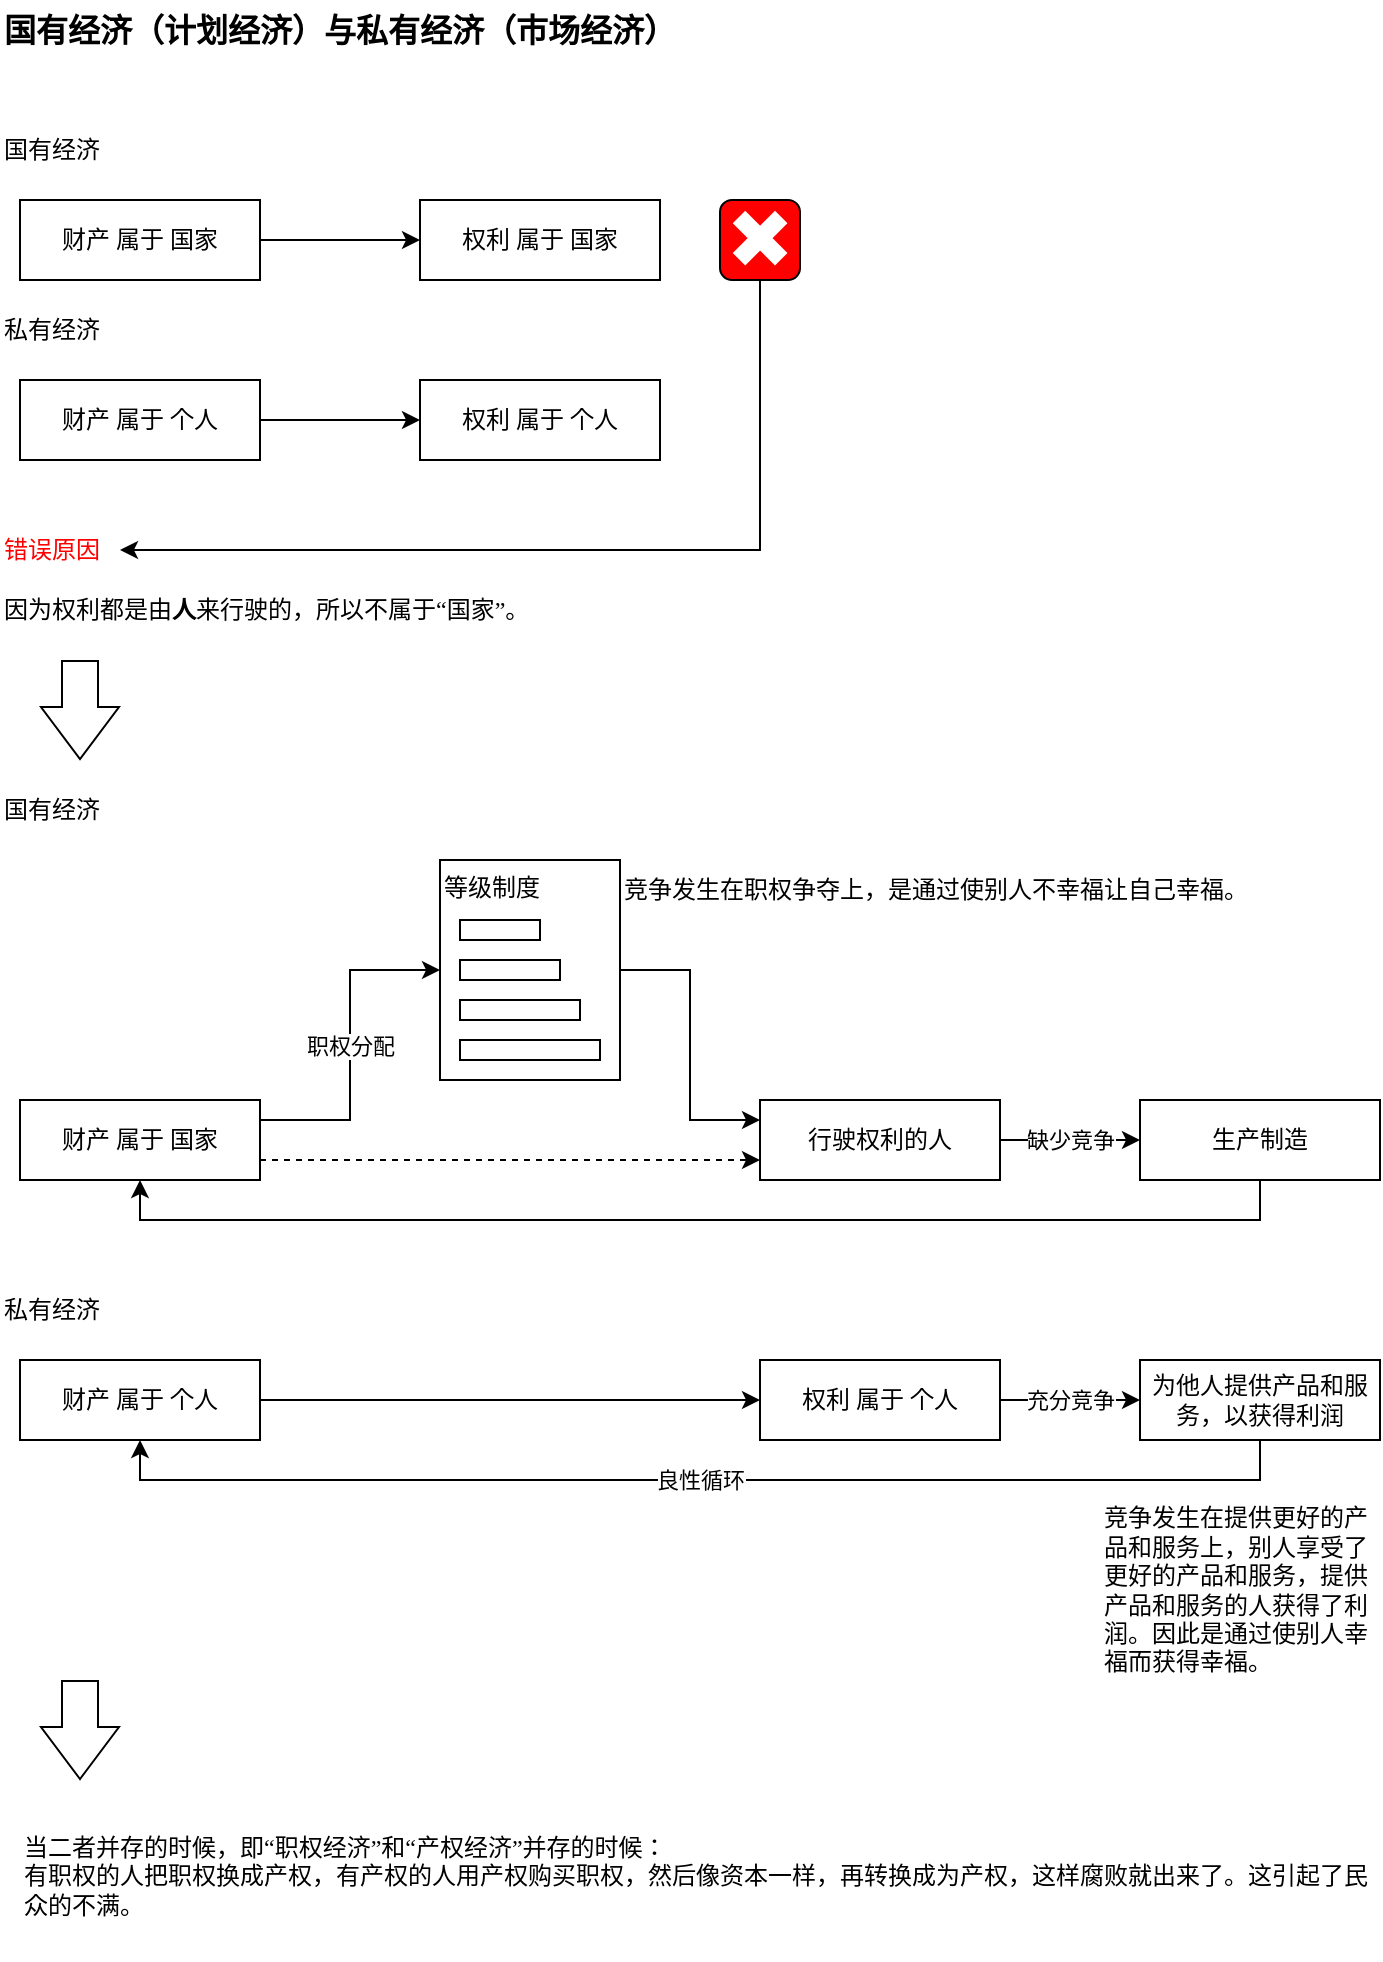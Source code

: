 <mxfile version="23.0.2" type="device">
  <diagram name="第 1 页" id="DCriRjpEGP8i9tSiKB7A">
    <mxGraphModel dx="1421" dy="832" grid="1" gridSize="10" guides="1" tooltips="1" connect="1" arrows="1" fold="1" page="1" pageScale="1" pageWidth="827" pageHeight="1169" math="0" shadow="0">
      <root>
        <mxCell id="0" />
        <mxCell id="1" parent="0" />
        <mxCell id="Kwiq6CxNi0ey5_Dh8gb_-41" style="edgeStyle=orthogonalEdgeStyle;rounded=0;orthogonalLoop=1;jettySize=auto;html=1;exitX=1;exitY=0.5;exitDx=0;exitDy=0;entryX=0;entryY=0.25;entryDx=0;entryDy=0;" edge="1" parent="1" source="Kwiq6CxNi0ey5_Dh8gb_-39" target="Kwiq6CxNi0ey5_Dh8gb_-40">
          <mxGeometry relative="1" as="geometry" />
        </mxCell>
        <mxCell id="Kwiq6CxNi0ey5_Dh8gb_-39" value="等级制度" style="rounded=0;whiteSpace=wrap;html=1;fontFamily=思源宋体;align=left;verticalAlign=top;" vertex="1" parent="1">
          <mxGeometry x="240" y="440" width="90" height="110" as="geometry" />
        </mxCell>
        <mxCell id="Kwiq6CxNi0ey5_Dh8gb_-1" value="&lt;font style=&quot;font-size: 16px;&quot; face=&quot;思源宋体&quot;&gt;&lt;b&gt;国有经济（计划经济）与私有经济（市场经济）&lt;/b&gt;&lt;/font&gt;" style="text;html=1;strokeColor=none;fillColor=none;align=center;verticalAlign=middle;whiteSpace=wrap;rounded=0;" vertex="1" parent="1">
          <mxGeometry x="20" y="10" width="340" height="30" as="geometry" />
        </mxCell>
        <mxCell id="Kwiq6CxNi0ey5_Dh8gb_-2" value="国有经济" style="text;html=1;strokeColor=none;fillColor=none;align=left;verticalAlign=middle;whiteSpace=wrap;rounded=0;fontFamily=思源宋体;" vertex="1" parent="1">
          <mxGeometry x="20" y="70" width="170" height="30" as="geometry" />
        </mxCell>
        <mxCell id="Kwiq6CxNi0ey5_Dh8gb_-3" value="私有经济" style="text;html=1;strokeColor=none;fillColor=none;align=left;verticalAlign=middle;whiteSpace=wrap;rounded=0;fontFamily=思源宋体;" vertex="1" parent="1">
          <mxGeometry x="20" y="160" width="170" height="30" as="geometry" />
        </mxCell>
        <mxCell id="Kwiq6CxNi0ey5_Dh8gb_-6" value="" style="edgeStyle=orthogonalEdgeStyle;rounded=0;orthogonalLoop=1;jettySize=auto;html=1;" edge="1" parent="1" source="Kwiq6CxNi0ey5_Dh8gb_-4" target="Kwiq6CxNi0ey5_Dh8gb_-5">
          <mxGeometry relative="1" as="geometry" />
        </mxCell>
        <mxCell id="Kwiq6CxNi0ey5_Dh8gb_-4" value="财产 属于 个人" style="rounded=0;whiteSpace=wrap;html=1;fontFamily=思源宋体;" vertex="1" parent="1">
          <mxGeometry x="30" y="200" width="120" height="40" as="geometry" />
        </mxCell>
        <mxCell id="Kwiq6CxNi0ey5_Dh8gb_-5" value="权利 属于 个人" style="rounded=0;whiteSpace=wrap;html=1;fontFamily=思源宋体;" vertex="1" parent="1">
          <mxGeometry x="230" y="200" width="120" height="40" as="geometry" />
        </mxCell>
        <mxCell id="Kwiq6CxNi0ey5_Dh8gb_-7" value="" style="edgeStyle=orthogonalEdgeStyle;rounded=0;orthogonalLoop=1;jettySize=auto;html=1;" edge="1" parent="1" source="Kwiq6CxNi0ey5_Dh8gb_-8" target="Kwiq6CxNi0ey5_Dh8gb_-9">
          <mxGeometry relative="1" as="geometry" />
        </mxCell>
        <mxCell id="Kwiq6CxNi0ey5_Dh8gb_-8" value="财产 属于 国家" style="rounded=0;whiteSpace=wrap;html=1;fontFamily=思源宋体;" vertex="1" parent="1">
          <mxGeometry x="30" y="110" width="120" height="40" as="geometry" />
        </mxCell>
        <mxCell id="Kwiq6CxNi0ey5_Dh8gb_-9" value="权利 属于 国家" style="rounded=0;whiteSpace=wrap;html=1;fontFamily=思源宋体;" vertex="1" parent="1">
          <mxGeometry x="230" y="110" width="120" height="40" as="geometry" />
        </mxCell>
        <mxCell id="Kwiq6CxNi0ey5_Dh8gb_-15" style="edgeStyle=orthogonalEdgeStyle;rounded=0;orthogonalLoop=1;jettySize=auto;html=1;exitX=0.5;exitY=1;exitDx=0;exitDy=0;entryX=1;entryY=0.5;entryDx=0;entryDy=0;" edge="1" parent="1" source="Kwiq6CxNi0ey5_Dh8gb_-11" target="Kwiq6CxNi0ey5_Dh8gb_-13">
          <mxGeometry relative="1" as="geometry" />
        </mxCell>
        <mxCell id="Kwiq6CxNi0ey5_Dh8gb_-11" value="✖" style="rounded=1;whiteSpace=wrap;html=1;fontSize=41;fontColor=#ffffff;labelBackgroundColor=none;fillColor=#ff0000;" vertex="1" parent="1">
          <mxGeometry x="380" y="110" width="40" height="40" as="geometry" />
        </mxCell>
        <mxCell id="Kwiq6CxNi0ey5_Dh8gb_-13" value="&lt;font style=&quot;font-weight: normal;&quot; face=&quot;思源宋体 Heavy&quot;&gt;错误原因&lt;/font&gt;" style="text;html=1;strokeColor=none;fillColor=none;align=left;verticalAlign=middle;whiteSpace=wrap;rounded=0;fontFamily=思源宋体 Heavy;fontStyle=1;fontColor=#ff0000;" vertex="1" parent="1">
          <mxGeometry x="20" y="270" width="60" height="30" as="geometry" />
        </mxCell>
        <mxCell id="Kwiq6CxNi0ey5_Dh8gb_-14" value="因为权利都是由&lt;b&gt;&lt;font face=&quot;思源宋体 Heavy&quot;&gt;人&lt;/font&gt;&lt;/b&gt;来行驶的，所以不属于“国家”。" style="text;html=1;strokeColor=none;fillColor=none;align=left;verticalAlign=middle;whiteSpace=wrap;rounded=0;fontFamily=思源宋体;" vertex="1" parent="1">
          <mxGeometry x="20" y="300" width="380" height="30" as="geometry" />
        </mxCell>
        <mxCell id="Kwiq6CxNi0ey5_Dh8gb_-24" value="国有经济" style="text;html=1;strokeColor=none;fillColor=none;align=left;verticalAlign=middle;whiteSpace=wrap;rounded=0;fontFamily=思源宋体;" vertex="1" parent="1">
          <mxGeometry x="20" y="400" width="170" height="30" as="geometry" />
        </mxCell>
        <mxCell id="Kwiq6CxNi0ey5_Dh8gb_-25" value="私有经济" style="text;html=1;strokeColor=none;fillColor=none;align=left;verticalAlign=middle;whiteSpace=wrap;rounded=0;fontFamily=思源宋体;" vertex="1" parent="1">
          <mxGeometry x="20" y="650" width="170" height="30" as="geometry" />
        </mxCell>
        <mxCell id="Kwiq6CxNi0ey5_Dh8gb_-26" value="" style="edgeStyle=orthogonalEdgeStyle;rounded=0;orthogonalLoop=1;jettySize=auto;html=1;" edge="1" parent="1" source="Kwiq6CxNi0ey5_Dh8gb_-27" target="Kwiq6CxNi0ey5_Dh8gb_-28">
          <mxGeometry relative="1" as="geometry" />
        </mxCell>
        <mxCell id="Kwiq6CxNi0ey5_Dh8gb_-27" value="财产 属于 个人" style="rounded=0;whiteSpace=wrap;html=1;fontFamily=思源宋体;" vertex="1" parent="1">
          <mxGeometry x="30" y="690" width="120" height="40" as="geometry" />
        </mxCell>
        <mxCell id="Kwiq6CxNi0ey5_Dh8gb_-47" value="充分竞争" style="edgeStyle=orthogonalEdgeStyle;rounded=0;orthogonalLoop=1;jettySize=auto;html=1;exitX=1;exitY=0.5;exitDx=0;exitDy=0;" edge="1" parent="1" source="Kwiq6CxNi0ey5_Dh8gb_-28" target="Kwiq6CxNi0ey5_Dh8gb_-44">
          <mxGeometry relative="1" as="geometry" />
        </mxCell>
        <mxCell id="Kwiq6CxNi0ey5_Dh8gb_-28" value="权利 属于 个人" style="rounded=0;whiteSpace=wrap;html=1;fontFamily=思源宋体;" vertex="1" parent="1">
          <mxGeometry x="400" y="690" width="120" height="40" as="geometry" />
        </mxCell>
        <mxCell id="Kwiq6CxNi0ey5_Dh8gb_-29" value="职权分配" style="edgeStyle=orthogonalEdgeStyle;rounded=0;orthogonalLoop=1;jettySize=auto;html=1;entryX=0;entryY=0.5;entryDx=0;entryDy=0;exitX=1;exitY=0.25;exitDx=0;exitDy=0;fontFamily=思源宋体;" edge="1" parent="1" source="Kwiq6CxNi0ey5_Dh8gb_-30" target="Kwiq6CxNi0ey5_Dh8gb_-39">
          <mxGeometry relative="1" as="geometry">
            <mxPoint x="200" y="440" as="targetPoint" />
          </mxGeometry>
        </mxCell>
        <mxCell id="Kwiq6CxNi0ey5_Dh8gb_-42" style="edgeStyle=orthogonalEdgeStyle;rounded=0;orthogonalLoop=1;jettySize=auto;html=1;exitX=1;exitY=0.75;exitDx=0;exitDy=0;entryX=0;entryY=0.75;entryDx=0;entryDy=0;dashed=1;" edge="1" parent="1" source="Kwiq6CxNi0ey5_Dh8gb_-30" target="Kwiq6CxNi0ey5_Dh8gb_-40">
          <mxGeometry relative="1" as="geometry" />
        </mxCell>
        <mxCell id="Kwiq6CxNi0ey5_Dh8gb_-30" value="财产 属于 国家" style="rounded=0;whiteSpace=wrap;html=1;fontFamily=思源宋体;" vertex="1" parent="1">
          <mxGeometry x="30" y="560" width="120" height="40" as="geometry" />
        </mxCell>
        <mxCell id="Kwiq6CxNi0ey5_Dh8gb_-32" value="" style="rounded=0;whiteSpace=wrap;html=1;fontFamily=思源宋体;container=0;" vertex="1" parent="1">
          <mxGeometry x="250" y="470" width="40" height="10" as="geometry" />
        </mxCell>
        <mxCell id="Kwiq6CxNi0ey5_Dh8gb_-33" value="" style="rounded=0;whiteSpace=wrap;html=1;fontFamily=思源宋体;container=0;" vertex="1" parent="1">
          <mxGeometry x="250" y="490" width="50" height="10" as="geometry" />
        </mxCell>
        <mxCell id="Kwiq6CxNi0ey5_Dh8gb_-34" value="" style="rounded=0;whiteSpace=wrap;html=1;fontFamily=思源宋体;container=0;" vertex="1" parent="1">
          <mxGeometry x="250" y="510" width="60" height="10" as="geometry" />
        </mxCell>
        <mxCell id="Kwiq6CxNi0ey5_Dh8gb_-35" value="" style="rounded=0;whiteSpace=wrap;html=1;fontFamily=思源宋体;container=0;" vertex="1" parent="1">
          <mxGeometry x="250" y="530" width="70" height="10" as="geometry" />
        </mxCell>
        <mxCell id="Kwiq6CxNi0ey5_Dh8gb_-46" value="缺少竞争" style="edgeStyle=orthogonalEdgeStyle;rounded=0;orthogonalLoop=1;jettySize=auto;html=1;exitX=1;exitY=0.5;exitDx=0;exitDy=0;entryX=0;entryY=0.5;entryDx=0;entryDy=0;" edge="1" parent="1" source="Kwiq6CxNi0ey5_Dh8gb_-40" target="Kwiq6CxNi0ey5_Dh8gb_-43">
          <mxGeometry relative="1" as="geometry" />
        </mxCell>
        <mxCell id="Kwiq6CxNi0ey5_Dh8gb_-40" value="行驶权利的人" style="rounded=0;whiteSpace=wrap;html=1;fontFamily=思源宋体;" vertex="1" parent="1">
          <mxGeometry x="400" y="560" width="120" height="40" as="geometry" />
        </mxCell>
        <mxCell id="Kwiq6CxNi0ey5_Dh8gb_-48" style="edgeStyle=orthogonalEdgeStyle;rounded=0;orthogonalLoop=1;jettySize=auto;html=1;exitX=0.5;exitY=1;exitDx=0;exitDy=0;entryX=0.5;entryY=1;entryDx=0;entryDy=0;" edge="1" parent="1" source="Kwiq6CxNi0ey5_Dh8gb_-43" target="Kwiq6CxNi0ey5_Dh8gb_-30">
          <mxGeometry relative="1" as="geometry" />
        </mxCell>
        <mxCell id="Kwiq6CxNi0ey5_Dh8gb_-43" value="生产制造" style="rounded=0;whiteSpace=wrap;html=1;fontFamily=思源宋体;" vertex="1" parent="1">
          <mxGeometry x="590" y="560" width="120" height="40" as="geometry" />
        </mxCell>
        <mxCell id="Kwiq6CxNi0ey5_Dh8gb_-44" value="为他人提供产品和服务，以获得利润" style="rounded=0;whiteSpace=wrap;html=1;fontFamily=思源宋体;" vertex="1" parent="1">
          <mxGeometry x="590" y="690" width="120" height="40" as="geometry" />
        </mxCell>
        <mxCell id="Kwiq6CxNi0ey5_Dh8gb_-45" value="良性循环" style="edgeStyle=orthogonalEdgeStyle;rounded=0;orthogonalLoop=1;jettySize=auto;html=1;exitX=0.5;exitY=1;exitDx=0;exitDy=0;entryX=0.5;entryY=1;entryDx=0;entryDy=0;fontFamily=思源宋体;" edge="1" parent="1" source="Kwiq6CxNi0ey5_Dh8gb_-44" target="Kwiq6CxNi0ey5_Dh8gb_-27">
          <mxGeometry relative="1" as="geometry" />
        </mxCell>
        <mxCell id="Kwiq6CxNi0ey5_Dh8gb_-49" value="竞争发生在职权争夺上，是通过使别人不幸福让自己幸福。" style="text;html=1;strokeColor=none;fillColor=none;align=left;verticalAlign=middle;whiteSpace=wrap;rounded=0;fontFamily=思源宋体;" vertex="1" parent="1">
          <mxGeometry x="330" y="440" width="380" height="30" as="geometry" />
        </mxCell>
        <mxCell id="Kwiq6CxNi0ey5_Dh8gb_-50" value="竞争发生在提供更好的产品和服务上，别人享受了更好的产品和服务，提供产品和服务的人获得了利润。因此是通过使别人幸福而获得幸福。" style="text;html=1;strokeColor=none;fillColor=none;align=left;verticalAlign=middle;whiteSpace=wrap;rounded=0;fontFamily=思源宋体;" vertex="1" parent="1">
          <mxGeometry x="570" y="760" width="140" height="90" as="geometry" />
        </mxCell>
        <mxCell id="Kwiq6CxNi0ey5_Dh8gb_-51" value="" style="shape=flexArrow;endArrow=classic;html=1;rounded=0;width=18;endSize=8.33;" edge="1" parent="1">
          <mxGeometry width="50" height="50" relative="1" as="geometry">
            <mxPoint x="60" y="340" as="sourcePoint" />
            <mxPoint x="60" y="390" as="targetPoint" />
          </mxGeometry>
        </mxCell>
        <mxCell id="Kwiq6CxNi0ey5_Dh8gb_-52" value="" style="shape=flexArrow;endArrow=classic;html=1;rounded=0;width=18;endSize=8.33;" edge="1" parent="1">
          <mxGeometry width="50" height="50" relative="1" as="geometry">
            <mxPoint x="60" y="850" as="sourcePoint" />
            <mxPoint x="60" y="900" as="targetPoint" />
          </mxGeometry>
        </mxCell>
        <mxCell id="Kwiq6CxNi0ey5_Dh8gb_-53" value="&lt;font face=&quot;思源宋体 Heavy&quot;&gt;当二者并存的时候，即“职权经济”和“产权经济”并存的时候：&lt;/font&gt;&lt;br&gt;有职权的人把职权换成产权，有产权的人用产权购买职权，然后像资本一样，再转换成为产权，这样腐败就出来了。这引起了民众的不满。" style="text;html=1;strokeColor=none;fillColor=none;align=left;verticalAlign=top;whiteSpace=wrap;rounded=0;fontFamily=思源宋体;" vertex="1" parent="1">
          <mxGeometry x="30" y="920" width="680" height="70" as="geometry" />
        </mxCell>
      </root>
    </mxGraphModel>
  </diagram>
</mxfile>
